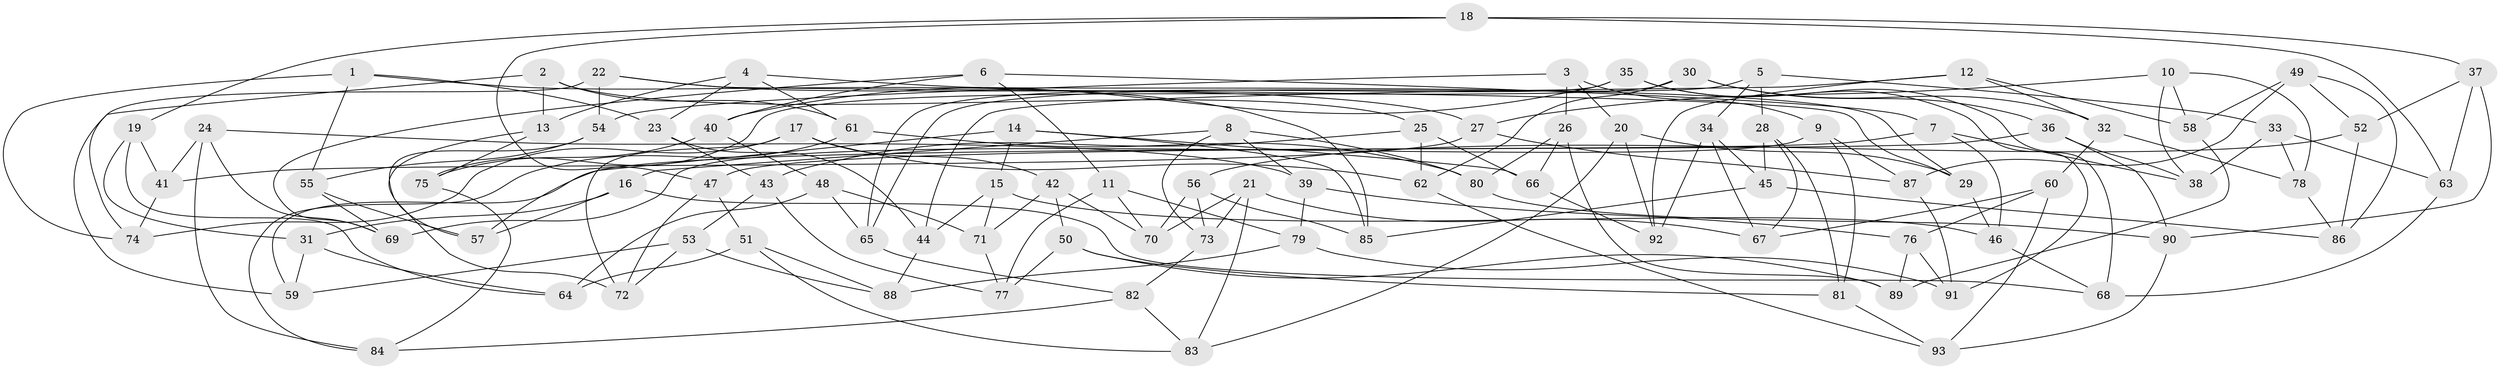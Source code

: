 // coarse degree distribution, {4: 0.1276595744680851, 5: 0.3404255319148936, 6: 0.40425531914893614, 7: 0.0425531914893617, 3: 0.0425531914893617, 8: 0.0425531914893617}
// Generated by graph-tools (version 1.1) at 2025/38/03/04/25 23:38:14]
// undirected, 93 vertices, 186 edges
graph export_dot {
  node [color=gray90,style=filled];
  1;
  2;
  3;
  4;
  5;
  6;
  7;
  8;
  9;
  10;
  11;
  12;
  13;
  14;
  15;
  16;
  17;
  18;
  19;
  20;
  21;
  22;
  23;
  24;
  25;
  26;
  27;
  28;
  29;
  30;
  31;
  32;
  33;
  34;
  35;
  36;
  37;
  38;
  39;
  40;
  41;
  42;
  43;
  44;
  45;
  46;
  47;
  48;
  49;
  50;
  51;
  52;
  53;
  54;
  55;
  56;
  57;
  58;
  59;
  60;
  61;
  62;
  63;
  64;
  65;
  66;
  67;
  68;
  69;
  70;
  71;
  72;
  73;
  74;
  75;
  76;
  77;
  78;
  79;
  80;
  81;
  82;
  83;
  84;
  85;
  86;
  87;
  88;
  89;
  90;
  91;
  92;
  93;
  1 -- 55;
  1 -- 74;
  1 -- 85;
  1 -- 23;
  2 -- 25;
  2 -- 13;
  2 -- 74;
  2 -- 61;
  3 -- 9;
  3 -- 20;
  3 -- 26;
  3 -- 54;
  4 -- 29;
  4 -- 13;
  4 -- 23;
  4 -- 61;
  5 -- 33;
  5 -- 34;
  5 -- 28;
  5 -- 65;
  6 -- 69;
  6 -- 40;
  6 -- 11;
  6 -- 7;
  7 -- 59;
  7 -- 38;
  7 -- 46;
  8 -- 80;
  8 -- 16;
  8 -- 73;
  8 -- 39;
  9 -- 69;
  9 -- 81;
  9 -- 87;
  10 -- 27;
  10 -- 38;
  10 -- 58;
  10 -- 78;
  11 -- 77;
  11 -- 79;
  11 -- 70;
  12 -- 32;
  12 -- 92;
  12 -- 58;
  12 -- 44;
  13 -- 75;
  13 -- 57;
  14 -- 66;
  14 -- 57;
  14 -- 15;
  14 -- 85;
  15 -- 44;
  15 -- 46;
  15 -- 71;
  16 -- 31;
  16 -- 57;
  16 -- 68;
  17 -- 42;
  17 -- 74;
  17 -- 72;
  17 -- 62;
  18 -- 19;
  18 -- 47;
  18 -- 37;
  18 -- 63;
  19 -- 31;
  19 -- 41;
  19 -- 64;
  20 -- 92;
  20 -- 29;
  20 -- 83;
  21 -- 73;
  21 -- 70;
  21 -- 67;
  21 -- 83;
  22 -- 29;
  22 -- 54;
  22 -- 27;
  22 -- 59;
  23 -- 43;
  23 -- 44;
  24 -- 69;
  24 -- 39;
  24 -- 84;
  24 -- 41;
  25 -- 62;
  25 -- 66;
  25 -- 43;
  26 -- 66;
  26 -- 80;
  26 -- 89;
  27 -- 41;
  27 -- 87;
  28 -- 45;
  28 -- 67;
  28 -- 81;
  29 -- 46;
  30 -- 75;
  30 -- 32;
  30 -- 36;
  30 -- 62;
  31 -- 59;
  31 -- 64;
  32 -- 78;
  32 -- 60;
  33 -- 78;
  33 -- 63;
  33 -- 38;
  34 -- 92;
  34 -- 67;
  34 -- 45;
  35 -- 91;
  35 -- 65;
  35 -- 68;
  35 -- 40;
  36 -- 47;
  36 -- 90;
  36 -- 38;
  37 -- 52;
  37 -- 90;
  37 -- 63;
  39 -- 79;
  39 -- 76;
  40 -- 75;
  40 -- 48;
  41 -- 74;
  42 -- 71;
  42 -- 70;
  42 -- 50;
  43 -- 53;
  43 -- 77;
  44 -- 88;
  45 -- 85;
  45 -- 86;
  46 -- 68;
  47 -- 51;
  47 -- 72;
  48 -- 64;
  48 -- 71;
  48 -- 65;
  49 -- 86;
  49 -- 58;
  49 -- 52;
  49 -- 87;
  50 -- 81;
  50 -- 77;
  50 -- 89;
  51 -- 64;
  51 -- 83;
  51 -- 88;
  52 -- 86;
  52 -- 56;
  53 -- 59;
  53 -- 72;
  53 -- 88;
  54 -- 55;
  54 -- 72;
  55 -- 69;
  55 -- 57;
  56 -- 70;
  56 -- 73;
  56 -- 85;
  58 -- 89;
  60 -- 67;
  60 -- 76;
  60 -- 93;
  61 -- 84;
  61 -- 80;
  62 -- 93;
  63 -- 68;
  65 -- 82;
  66 -- 92;
  71 -- 77;
  73 -- 82;
  75 -- 84;
  76 -- 91;
  76 -- 89;
  78 -- 86;
  79 -- 88;
  79 -- 91;
  80 -- 90;
  81 -- 93;
  82 -- 83;
  82 -- 84;
  87 -- 91;
  90 -- 93;
}
